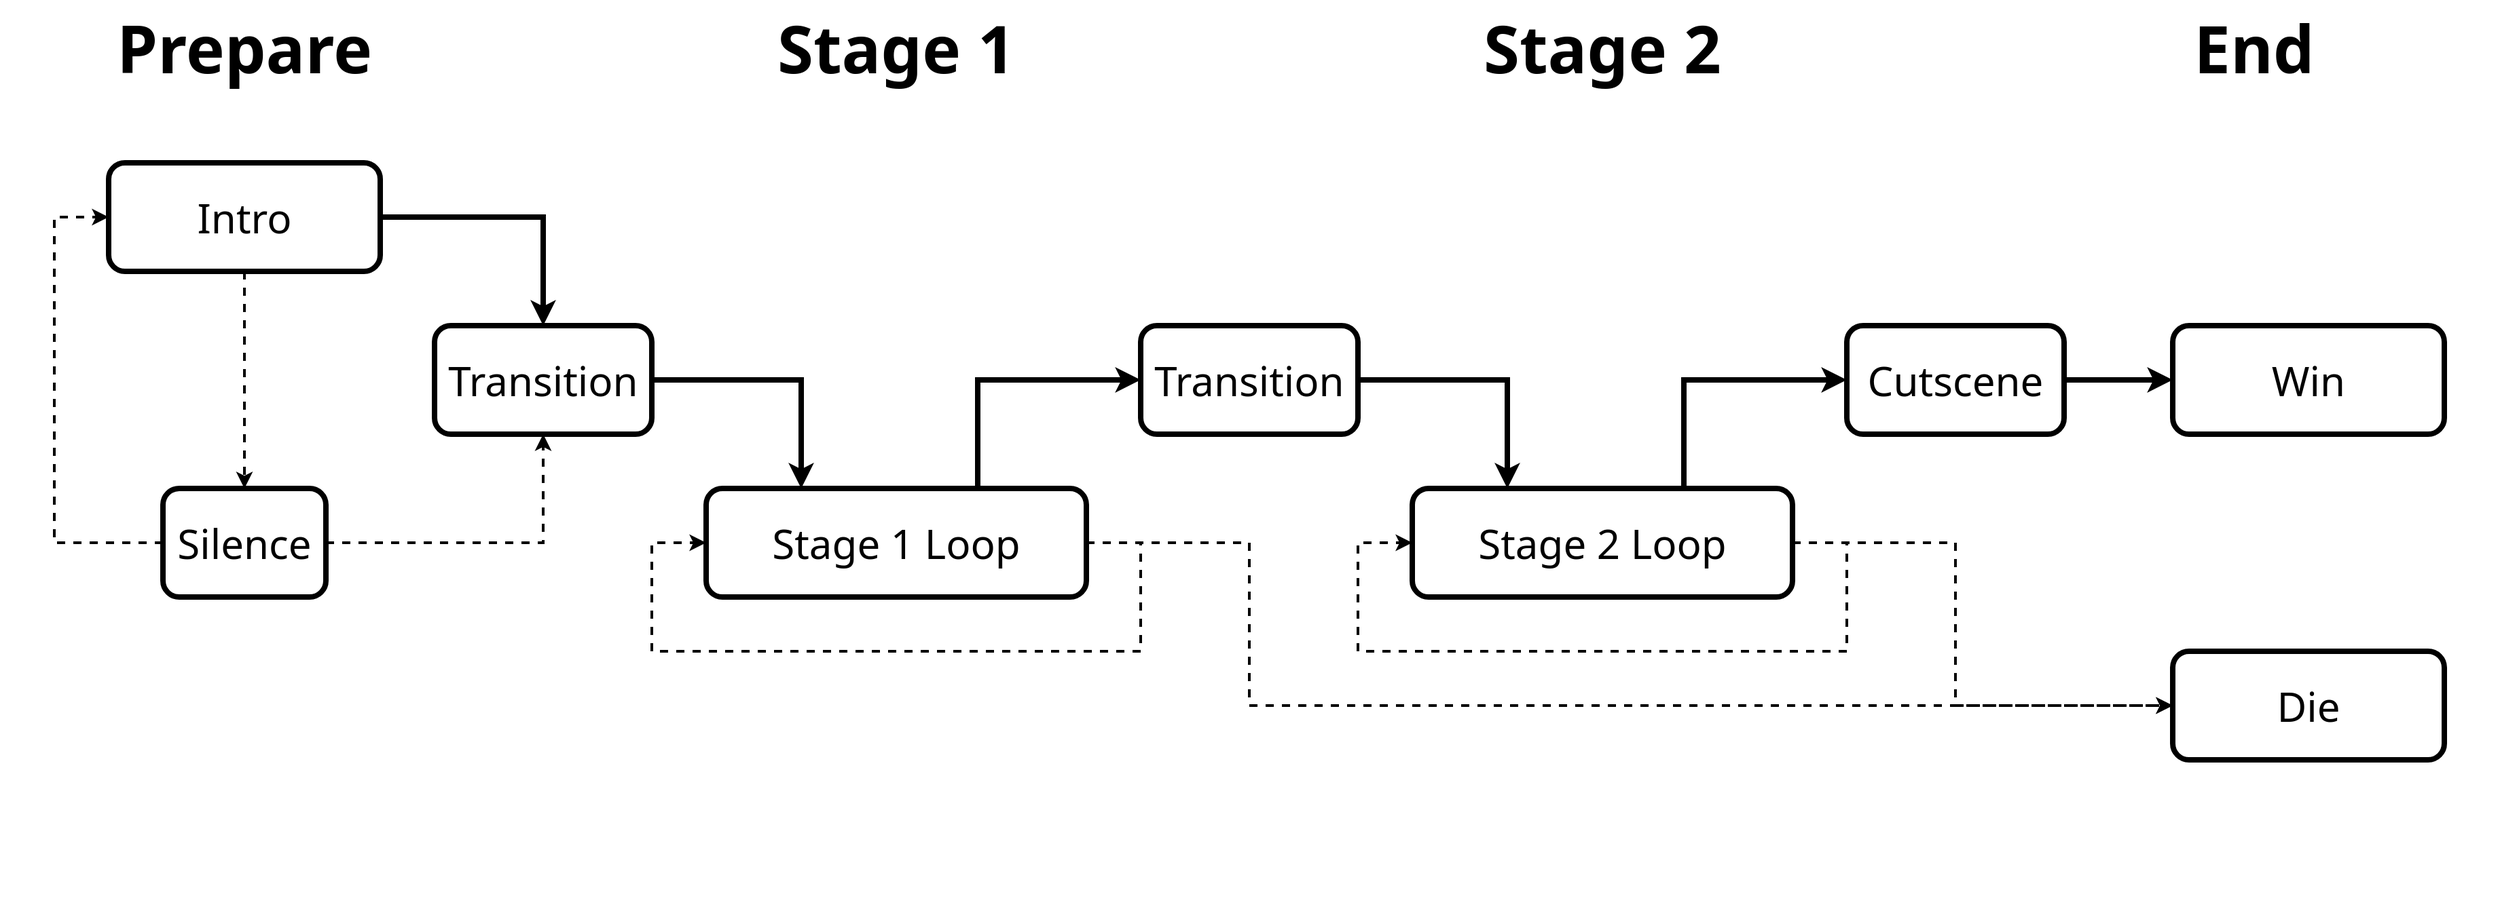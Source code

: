 <mxfile version="26.2.13">
  <diagram name="Page-1" id="AULaulgrxal9m6uOelad">
    <mxGraphModel dx="2203" dy="64" grid="1" gridSize="10" guides="1" tooltips="1" connect="1" arrows="1" fold="1" page="1" pageScale="1" pageWidth="1920" pageHeight="1080" math="0" shadow="0">
      <root>
        <mxCell id="0" />
        <mxCell id="1" value="A01" parent="0" visible="0" />
        <mxCell id="q6VZNPp-Z9NHDblB5Jxc-18" value="" style="edgeStyle=orthogonalEdgeStyle;rounded=0;orthogonalLoop=1;jettySize=auto;html=1;strokeWidth=5;dashed=1;dashPattern=1 2;" parent="1" source="q6VZNPp-Z9NHDblB5Jxc-1" target="q6VZNPp-Z9NHDblB5Jxc-2" edge="1">
          <mxGeometry relative="1" as="geometry" />
        </mxCell>
        <mxCell id="q6VZNPp-Z9NHDblB5Jxc-1" value="Prepare" style="rounded=1;whiteSpace=wrap;html=1;fillColor=none;fontFamily=Noto Sans;fontSize=48;fontSource=https%3A%2F%2Ffonts.googleapis.com%2Fcss%3Ffamily%3DNoto%2BSans;fontStyle=1;strokeWidth=3;" parent="1" vertex="1">
          <mxGeometry x="40" y="440" width="360" height="120" as="geometry" />
        </mxCell>
        <mxCell id="q6VZNPp-Z9NHDblB5Jxc-19" value="" style="edgeStyle=orthogonalEdgeStyle;rounded=0;orthogonalLoop=1;jettySize=auto;html=1;strokeWidth=5;dashed=1;dashPattern=1 2;entryX=0;entryY=0.5;entryDx=0;entryDy=0;" parent="1" source="q6VZNPp-Z9NHDblB5Jxc-2" target="q6VZNPp-Z9NHDblB5Jxc-3" edge="1">
          <mxGeometry relative="1" as="geometry">
            <mxPoint x="1000" y="500" as="targetPoint" />
          </mxGeometry>
        </mxCell>
        <mxCell id="q6VZNPp-Z9NHDblB5Jxc-2" value="Stage 1" style="rounded=1;whiteSpace=wrap;html=1;fillColor=none;fontFamily=Noto Sans;fontSize=48;fontSource=https%3A%2F%2Ffonts.googleapis.com%2Fcss%3Ffamily%3DNoto%2BSans;fontStyle=1;strokeWidth=3;" parent="1" vertex="1">
          <mxGeometry x="480" y="440" width="440" height="120" as="geometry" />
        </mxCell>
        <mxCell id="q6VZNPp-Z9NHDblB5Jxc-3" value="Stage 2" style="rounded=1;whiteSpace=wrap;html=1;fillColor=none;fontFamily=Noto Sans;fontSize=48;fontSource=https%3A%2F%2Ffonts.googleapis.com%2Fcss%3Ffamily%3DNoto%2BSans;fontStyle=1;strokeWidth=3;" parent="1" vertex="1">
          <mxGeometry x="1000" y="440" width="440" height="120" as="geometry" />
        </mxCell>
        <mxCell id="q6VZNPp-Z9NHDblB5Jxc-4" value="End" style="rounded=1;whiteSpace=wrap;html=1;fillColor=none;fontFamily=Noto Sans;fontSize=48;fontSource=https%3A%2F%2Ffonts.googleapis.com%2Fcss%3Ffamily%3DNoto%2BSans;fontStyle=1;strokeWidth=3;" parent="1" vertex="1">
          <mxGeometry x="1520" y="440" width="360" height="120" as="geometry" />
        </mxCell>
        <mxCell id="q6VZNPp-Z9NHDblB5Jxc-20" value="" style="edgeStyle=orthogonalEdgeStyle;rounded=0;orthogonalLoop=1;jettySize=auto;html=1;strokeWidth=5;dashed=1;dashPattern=1 2;exitX=1;exitY=0.5;exitDx=0;exitDy=0;" parent="1" source="q6VZNPp-Z9NHDblB5Jxc-3" target="q6VZNPp-Z9NHDblB5Jxc-4" edge="1">
          <mxGeometry relative="1" as="geometry">
            <mxPoint x="1520.0" y="500" as="sourcePoint" />
          </mxGeometry>
        </mxCell>
        <mxCell id="q6VZNPp-Z9NHDblB5Jxc-21" value="A02" parent="0" />
        <mxCell id="q6VZNPp-Z9NHDblB5Jxc-23" value="Prepare" style="rounded=1;whiteSpace=wrap;html=1;fillColor=light-dark(#FFFFFF,#FFFFFF);fontFamily=Noto Sans;fontSize=48;fontSource=https%3A%2F%2Ffonts.googleapis.com%2Fcss%3Ffamily%3DNoto%2BSans;fontStyle=1;arcSize=5;verticalAlign=top;strokeWidth=3;strokeColor=none;opacity=18;movable=0;resizable=0;rotatable=0;deletable=0;editable=0;locked=1;connectable=0;" parent="q6VZNPp-Z9NHDblB5Jxc-21" vertex="1">
          <mxGeometry x="40" y="1240" width="360" height="680" as="geometry" />
        </mxCell>
        <mxCell id="q6VZNPp-Z9NHDblB5Jxc-25" value="Stage 1" style="rounded=1;whiteSpace=wrap;html=1;fillColor=light-dark(#FFFFFF,#FFFFFF);fontFamily=Noto Sans;fontSize=48;fontSource=https%3A%2F%2Ffonts.googleapis.com%2Fcss%3Ffamily%3DNoto%2BSans;fontStyle=1;arcSize=5;verticalAlign=top;strokeWidth=3;strokeColor=none;opacity=18;movable=0;resizable=0;rotatable=0;deletable=0;editable=0;locked=1;connectable=0;" parent="q6VZNPp-Z9NHDblB5Jxc-21" vertex="1">
          <mxGeometry x="480" y="1240" width="440" height="680" as="geometry" />
        </mxCell>
        <mxCell id="q6VZNPp-Z9NHDblB5Jxc-26" value="Stage 2" style="rounded=1;whiteSpace=wrap;html=1;fillColor=light-dark(#FFFFFF,#FFFFFF);fontFamily=Noto Sans;fontSize=48;fontSource=https%3A%2F%2Ffonts.googleapis.com%2Fcss%3Ffamily%3DNoto%2BSans;fontStyle=1;arcSize=5;verticalAlign=top;strokeWidth=3;strokeColor=none;opacity=18;movable=0;resizable=0;rotatable=0;deletable=0;editable=0;locked=1;connectable=0;" parent="q6VZNPp-Z9NHDblB5Jxc-21" vertex="1">
          <mxGeometry x="1000" y="1240" width="440" height="680" as="geometry" />
        </mxCell>
        <mxCell id="q6VZNPp-Z9NHDblB5Jxc-27" value="End" style="rounded=1;whiteSpace=wrap;html=1;fillColor=light-dark(#FFFFFF,#FFFFFF);fontFamily=Noto Sans;fontSize=48;fontSource=https%3A%2F%2Ffonts.googleapis.com%2Fcss%3Ffamily%3DNoto%2BSans;fontStyle=1;arcSize=5;verticalAlign=top;strokeWidth=3;strokeColor=none;opacity=18;movable=0;resizable=0;rotatable=0;deletable=0;editable=0;locked=1;connectable=0;" parent="q6VZNPp-Z9NHDblB5Jxc-21" vertex="1">
          <mxGeometry x="1520" y="1240" width="360" height="680" as="geometry" />
        </mxCell>
        <mxCell id="3yV4qMZtENAm_9kD3YDN-5" value="" style="edgeStyle=orthogonalEdgeStyle;rounded=0;orthogonalLoop=1;jettySize=auto;html=1;dashed=1;strokeWidth=2;" edge="1" parent="q6VZNPp-Z9NHDblB5Jxc-21" source="3yV4qMZtENAm_9kD3YDN-3" target="3yV4qMZtENAm_9kD3YDN-4">
          <mxGeometry relative="1" as="geometry" />
        </mxCell>
        <mxCell id="3yV4qMZtENAm_9kD3YDN-16" style="edgeStyle=orthogonalEdgeStyle;rounded=0;orthogonalLoop=1;jettySize=auto;html=1;entryX=0.5;entryY=0;entryDx=0;entryDy=0;strokeWidth=4;" edge="1" parent="q6VZNPp-Z9NHDblB5Jxc-21" source="3yV4qMZtENAm_9kD3YDN-3" target="3yV4qMZtENAm_9kD3YDN-9">
          <mxGeometry relative="1" as="geometry" />
        </mxCell>
        <mxCell id="3yV4qMZtENAm_9kD3YDN-3" value="Intro" style="rounded=1;whiteSpace=wrap;html=1;fillColor=none;fontFamily=Noto Sans;fontSource=https%3A%2F%2Ffonts.googleapis.com%2Fcss%3Ffamily%3DNoto%2BSans;fontSize=30;strokeWidth=4;" vertex="1" parent="q6VZNPp-Z9NHDblB5Jxc-21">
          <mxGeometry x="120" y="1360" width="200" height="80" as="geometry" />
        </mxCell>
        <mxCell id="3yV4qMZtENAm_9kD3YDN-7" style="edgeStyle=orthogonalEdgeStyle;rounded=0;orthogonalLoop=1;jettySize=auto;html=1;entryX=0;entryY=0.5;entryDx=0;entryDy=0;dashed=1;strokeWidth=2;" edge="1" parent="q6VZNPp-Z9NHDblB5Jxc-21" source="3yV4qMZtENAm_9kD3YDN-4" target="3yV4qMZtENAm_9kD3YDN-3">
          <mxGeometry relative="1" as="geometry">
            <Array as="points">
              <mxPoint x="80" y="1640" />
              <mxPoint x="80" y="1400" />
            </Array>
          </mxGeometry>
        </mxCell>
        <mxCell id="3yV4qMZtENAm_9kD3YDN-17" style="edgeStyle=orthogonalEdgeStyle;rounded=0;orthogonalLoop=1;jettySize=auto;html=1;entryX=0.5;entryY=1;entryDx=0;entryDy=0;dashed=1;strokeWidth=2;" edge="1" parent="q6VZNPp-Z9NHDblB5Jxc-21" source="3yV4qMZtENAm_9kD3YDN-4" target="3yV4qMZtENAm_9kD3YDN-9">
          <mxGeometry relative="1" as="geometry" />
        </mxCell>
        <mxCell id="3yV4qMZtENAm_9kD3YDN-4" value="Silence" style="rounded=1;whiteSpace=wrap;html=1;fillColor=none;fontFamily=Noto Sans;fontSource=https%3A%2F%2Ffonts.googleapis.com%2Fcss%3Ffamily%3DNoto%2BSans;fontSize=30;strokeWidth=4;" vertex="1" parent="q6VZNPp-Z9NHDblB5Jxc-21">
          <mxGeometry x="160" y="1600" width="120" height="80" as="geometry" />
        </mxCell>
        <mxCell id="3yV4qMZtENAm_9kD3YDN-19" style="edgeStyle=orthogonalEdgeStyle;rounded=0;orthogonalLoop=1;jettySize=auto;html=1;entryX=0;entryY=0.5;entryDx=0;entryDy=0;dashed=1;strokeWidth=2;" edge="1" parent="q6VZNPp-Z9NHDblB5Jxc-21" source="3yV4qMZtENAm_9kD3YDN-8" target="3yV4qMZtENAm_9kD3YDN-8">
          <mxGeometry relative="1" as="geometry">
            <mxPoint x="890" y="1850" as="targetPoint" />
            <Array as="points">
              <mxPoint x="880" y="1640" />
              <mxPoint x="880" y="1720" />
              <mxPoint x="520" y="1720" />
              <mxPoint x="520" y="1640" />
            </Array>
          </mxGeometry>
        </mxCell>
        <mxCell id="3yV4qMZtENAm_9kD3YDN-20" style="edgeStyle=orthogonalEdgeStyle;rounded=0;orthogonalLoop=1;jettySize=auto;html=1;entryX=0;entryY=0.5;entryDx=0;entryDy=0;strokeWidth=4;" edge="1" parent="q6VZNPp-Z9NHDblB5Jxc-21" source="3yV4qMZtENAm_9kD3YDN-8" target="3yV4qMZtENAm_9kD3YDN-14">
          <mxGeometry relative="1" as="geometry">
            <Array as="points">
              <mxPoint x="760" y="1520" />
            </Array>
          </mxGeometry>
        </mxCell>
        <mxCell id="3yV4qMZtENAm_9kD3YDN-25" style="edgeStyle=orthogonalEdgeStyle;rounded=0;orthogonalLoop=1;jettySize=auto;html=1;entryX=0;entryY=0.5;entryDx=0;entryDy=0;dashed=1;strokeWidth=2;" edge="1" parent="q6VZNPp-Z9NHDblB5Jxc-21" source="3yV4qMZtENAm_9kD3YDN-8" target="3yV4qMZtENAm_9kD3YDN-13">
          <mxGeometry relative="1" as="geometry">
            <Array as="points">
              <mxPoint x="960" y="1640" />
              <mxPoint x="960" y="1760" />
            </Array>
          </mxGeometry>
        </mxCell>
        <mxCell id="3yV4qMZtENAm_9kD3YDN-8" value="Stage 1 Loop" style="rounded=1;whiteSpace=wrap;html=1;fillColor=none;fontFamily=Noto Sans;fontSource=https%3A%2F%2Ffonts.googleapis.com%2Fcss%3Ffamily%3DNoto%2BSans;fontSize=30;strokeWidth=4;" vertex="1" parent="q6VZNPp-Z9NHDblB5Jxc-21">
          <mxGeometry x="560" y="1600" width="280" height="80" as="geometry" />
        </mxCell>
        <mxCell id="3yV4qMZtENAm_9kD3YDN-18" style="edgeStyle=orthogonalEdgeStyle;rounded=0;orthogonalLoop=1;jettySize=auto;html=1;entryX=0.25;entryY=0;entryDx=0;entryDy=0;strokeWidth=4;" edge="1" parent="q6VZNPp-Z9NHDblB5Jxc-21" source="3yV4qMZtENAm_9kD3YDN-9" target="3yV4qMZtENAm_9kD3YDN-8">
          <mxGeometry relative="1" as="geometry" />
        </mxCell>
        <mxCell id="3yV4qMZtENAm_9kD3YDN-9" value="Transition" style="rounded=1;whiteSpace=wrap;html=1;fillColor=none;fontFamily=Noto Sans;fontSource=https%3A%2F%2Ffonts.googleapis.com%2Fcss%3Ffamily%3DNoto%2BSans;fontSize=30;strokeWidth=4;" vertex="1" parent="q6VZNPp-Z9NHDblB5Jxc-21">
          <mxGeometry x="360" y="1480" width="160" height="80" as="geometry" />
        </mxCell>
        <mxCell id="3yV4qMZtENAm_9kD3YDN-23" style="edgeStyle=orthogonalEdgeStyle;rounded=0;orthogonalLoop=1;jettySize=auto;html=1;entryX=0;entryY=0.5;entryDx=0;entryDy=0;strokeWidth=4;" edge="1" parent="q6VZNPp-Z9NHDblB5Jxc-21" source="3yV4qMZtENAm_9kD3YDN-11" target="3yV4qMZtENAm_9kD3YDN-15">
          <mxGeometry relative="1" as="geometry">
            <Array as="points">
              <mxPoint x="1280" y="1520" />
            </Array>
          </mxGeometry>
        </mxCell>
        <mxCell id="3yV4qMZtENAm_9kD3YDN-26" style="edgeStyle=orthogonalEdgeStyle;rounded=0;orthogonalLoop=1;jettySize=auto;html=1;entryX=0;entryY=0.5;entryDx=0;entryDy=0;dashed=1;strokeWidth=2;" edge="1" parent="q6VZNPp-Z9NHDblB5Jxc-21" source="3yV4qMZtENAm_9kD3YDN-11" target="3yV4qMZtENAm_9kD3YDN-13">
          <mxGeometry relative="1" as="geometry">
            <Array as="points">
              <mxPoint x="1480" y="1640" />
              <mxPoint x="1480" y="1760" />
            </Array>
          </mxGeometry>
        </mxCell>
        <mxCell id="3yV4qMZtENAm_9kD3YDN-11" value="Stage 2 Loop" style="rounded=1;whiteSpace=wrap;html=1;fillColor=none;fontFamily=Noto Sans;fontSource=https%3A%2F%2Ffonts.googleapis.com%2Fcss%3Ffamily%3DNoto%2BSans;fontSize=30;strokeWidth=4;" vertex="1" parent="q6VZNPp-Z9NHDblB5Jxc-21">
          <mxGeometry x="1080" y="1600" width="280" height="80" as="geometry" />
        </mxCell>
        <mxCell id="3yV4qMZtENAm_9kD3YDN-12" value="Win" style="rounded=1;whiteSpace=wrap;html=1;fillColor=none;fontFamily=Noto Sans;fontSource=https%3A%2F%2Ffonts.googleapis.com%2Fcss%3Ffamily%3DNoto%2BSans;fontSize=30;strokeWidth=4;" vertex="1" parent="q6VZNPp-Z9NHDblB5Jxc-21">
          <mxGeometry x="1640" y="1480" width="200" height="80" as="geometry" />
        </mxCell>
        <mxCell id="3yV4qMZtENAm_9kD3YDN-13" value="Die" style="rounded=1;whiteSpace=wrap;html=1;fillColor=none;fontFamily=Noto Sans;fontSource=https%3A%2F%2Ffonts.googleapis.com%2Fcss%3Ffamily%3DNoto%2BSans;fontSize=30;strokeWidth=4;" vertex="1" parent="q6VZNPp-Z9NHDblB5Jxc-21">
          <mxGeometry x="1640" y="1720" width="200" height="80" as="geometry" />
        </mxCell>
        <mxCell id="3yV4qMZtENAm_9kD3YDN-21" style="edgeStyle=orthogonalEdgeStyle;rounded=0;orthogonalLoop=1;jettySize=auto;html=1;entryX=0.25;entryY=0;entryDx=0;entryDy=0;strokeWidth=4;" edge="1" parent="q6VZNPp-Z9NHDblB5Jxc-21" source="3yV4qMZtENAm_9kD3YDN-14" target="3yV4qMZtENAm_9kD3YDN-11">
          <mxGeometry relative="1" as="geometry" />
        </mxCell>
        <mxCell id="3yV4qMZtENAm_9kD3YDN-14" value="Transition" style="rounded=1;whiteSpace=wrap;html=1;fillColor=none;fontFamily=Noto Sans;fontSource=https%3A%2F%2Ffonts.googleapis.com%2Fcss%3Ffamily%3DNoto%2BSans;fontSize=30;strokeWidth=4;" vertex="1" parent="q6VZNPp-Z9NHDblB5Jxc-21">
          <mxGeometry x="880" y="1480" width="160" height="80" as="geometry" />
        </mxCell>
        <mxCell id="3yV4qMZtENAm_9kD3YDN-24" style="edgeStyle=orthogonalEdgeStyle;rounded=0;orthogonalLoop=1;jettySize=auto;html=1;entryX=0;entryY=0.5;entryDx=0;entryDy=0;strokeWidth=4;" edge="1" parent="q6VZNPp-Z9NHDblB5Jxc-21" source="3yV4qMZtENAm_9kD3YDN-15" target="3yV4qMZtENAm_9kD3YDN-12">
          <mxGeometry relative="1" as="geometry" />
        </mxCell>
        <mxCell id="3yV4qMZtENAm_9kD3YDN-15" value="Cutscene" style="rounded=1;whiteSpace=wrap;html=1;fillColor=none;fontFamily=Noto Sans;fontSource=https%3A%2F%2Ffonts.googleapis.com%2Fcss%3Ffamily%3DNoto%2BSans;fontSize=30;strokeWidth=4;" vertex="1" parent="q6VZNPp-Z9NHDblB5Jxc-21">
          <mxGeometry x="1400" y="1480" width="160" height="80" as="geometry" />
        </mxCell>
        <mxCell id="3yV4qMZtENAm_9kD3YDN-22" style="edgeStyle=orthogonalEdgeStyle;rounded=0;orthogonalLoop=1;jettySize=auto;html=1;exitX=1;exitY=0.5;exitDx=0;exitDy=0;entryX=0;entryY=0.5;entryDx=0;entryDy=0;dashed=1;strokeWidth=2;" edge="1" parent="q6VZNPp-Z9NHDblB5Jxc-21" source="3yV4qMZtENAm_9kD3YDN-11" target="3yV4qMZtENAm_9kD3YDN-11">
          <mxGeometry relative="1" as="geometry">
            <Array as="points">
              <mxPoint x="1400" y="1640" />
              <mxPoint x="1400" y="1720" />
              <mxPoint x="1040" y="1720" />
              <mxPoint x="1040" y="1640" />
            </Array>
          </mxGeometry>
        </mxCell>
      </root>
    </mxGraphModel>
  </diagram>
</mxfile>
